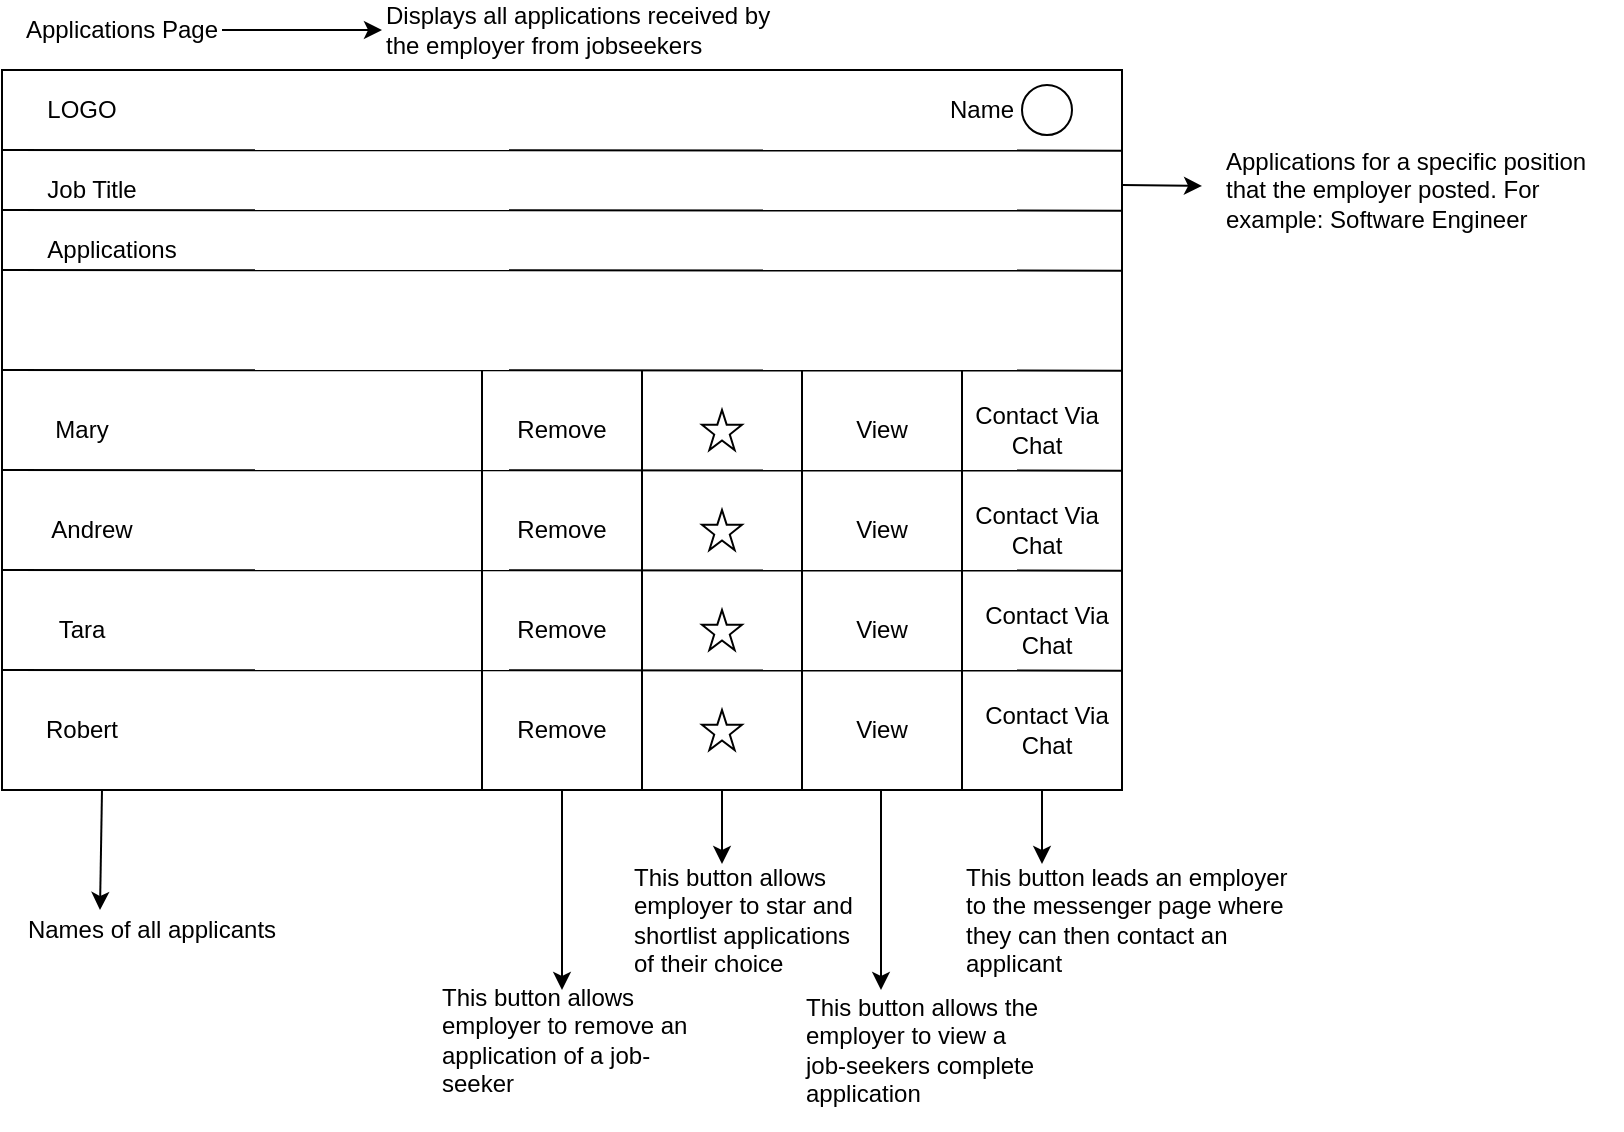 <mxfile version="13.0.2" type="device"><diagram id="rzGRC6U1I_IUOHKtEceR" name="Page-1"><mxGraphModel dx="1022" dy="420" grid="0" gridSize="10" guides="1" tooltips="1" connect="1" arrows="1" fold="1" page="1" pageScale="1" pageWidth="827" pageHeight="1169" math="0" shadow="0"><root><mxCell id="0"/><mxCell id="1" parent="0"/><mxCell id="Y1cYKkxl0F3SJUMuhe_K-1" value="" style="rounded=0;whiteSpace=wrap;html=1;" vertex="1" parent="1"><mxGeometry x="40" y="40" width="560" height="360" as="geometry"/></mxCell><mxCell id="Y1cYKkxl0F3SJUMuhe_K-2" value="" style="endArrow=none;html=1;entryX=1;entryY=0.126;entryDx=0;entryDy=0;entryPerimeter=0;" edge="1" parent="1"><mxGeometry width="50" height="50" relative="1" as="geometry"><mxPoint x="40" y="80" as="sourcePoint"/><mxPoint x="600" y="80.32" as="targetPoint"/></mxGeometry></mxCell><mxCell id="Y1cYKkxl0F3SJUMuhe_K-3" value="LOGO" style="text;html=1;strokeColor=none;fillColor=none;align=center;verticalAlign=middle;whiteSpace=wrap;rounded=0;" vertex="1" parent="1"><mxGeometry x="60" y="50" width="40" height="20" as="geometry"/></mxCell><mxCell id="Y1cYKkxl0F3SJUMuhe_K-4" value="Name" style="text;html=1;strokeColor=none;fillColor=none;align=center;verticalAlign=middle;whiteSpace=wrap;rounded=0;" vertex="1" parent="1"><mxGeometry x="510" y="50" width="40" height="20" as="geometry"/></mxCell><mxCell id="Y1cYKkxl0F3SJUMuhe_K-5" value="" style="ellipse;whiteSpace=wrap;html=1;aspect=fixed;" vertex="1" parent="1"><mxGeometry x="550" y="47.5" width="25" height="25" as="geometry"/></mxCell><mxCell id="Y1cYKkxl0F3SJUMuhe_K-6" value="" style="endArrow=none;html=1;entryX=1;entryY=0.126;entryDx=0;entryDy=0;entryPerimeter=0;" edge="1" parent="1"><mxGeometry width="50" height="50" relative="1" as="geometry"><mxPoint x="40" y="110" as="sourcePoint"/><mxPoint x="600" y="110.32" as="targetPoint"/></mxGeometry></mxCell><mxCell id="Y1cYKkxl0F3SJUMuhe_K-8" value="Job Title" style="text;html=1;strokeColor=none;fillColor=none;align=center;verticalAlign=middle;whiteSpace=wrap;rounded=0;" vertex="1" parent="1"><mxGeometry x="50" y="90" width="70" height="20" as="geometry"/></mxCell><mxCell id="Y1cYKkxl0F3SJUMuhe_K-9" value="" style="endArrow=none;html=1;entryX=1;entryY=0.126;entryDx=0;entryDy=0;entryPerimeter=0;" edge="1" parent="1"><mxGeometry width="50" height="50" relative="1" as="geometry"><mxPoint x="40" y="140" as="sourcePoint"/><mxPoint x="600" y="140.32" as="targetPoint"/></mxGeometry></mxCell><mxCell id="Y1cYKkxl0F3SJUMuhe_K-10" value="" style="endArrow=none;html=1;entryX=1;entryY=0.126;entryDx=0;entryDy=0;entryPerimeter=0;" edge="1" parent="1"><mxGeometry width="50" height="50" relative="1" as="geometry"><mxPoint x="40" y="190" as="sourcePoint"/><mxPoint x="600" y="190.32" as="targetPoint"/></mxGeometry></mxCell><mxCell id="Y1cYKkxl0F3SJUMuhe_K-11" value="" style="endArrow=none;html=1;entryX=1;entryY=0.126;entryDx=0;entryDy=0;entryPerimeter=0;" edge="1" parent="1"><mxGeometry width="50" height="50" relative="1" as="geometry"><mxPoint x="40" y="240" as="sourcePoint"/><mxPoint x="600" y="240.32" as="targetPoint"/></mxGeometry></mxCell><mxCell id="Y1cYKkxl0F3SJUMuhe_K-12" value="" style="endArrow=none;html=1;entryX=1;entryY=0.126;entryDx=0;entryDy=0;entryPerimeter=0;" edge="1" parent="1"><mxGeometry width="50" height="50" relative="1" as="geometry"><mxPoint x="40" y="290" as="sourcePoint"/><mxPoint x="600" y="290.32" as="targetPoint"/></mxGeometry></mxCell><mxCell id="Y1cYKkxl0F3SJUMuhe_K-13" value="" style="endArrow=none;html=1;entryX=1;entryY=0.126;entryDx=0;entryDy=0;entryPerimeter=0;" edge="1" parent="1"><mxGeometry width="50" height="50" relative="1" as="geometry"><mxPoint x="40" y="340" as="sourcePoint"/><mxPoint x="600" y="340.32" as="targetPoint"/></mxGeometry></mxCell><mxCell id="Y1cYKkxl0F3SJUMuhe_K-14" value="Applications" style="text;html=1;strokeColor=none;fillColor=none;align=center;verticalAlign=middle;whiteSpace=wrap;rounded=0;" vertex="1" parent="1"><mxGeometry x="60" y="120" width="70" height="20" as="geometry"/></mxCell><mxCell id="Y1cYKkxl0F3SJUMuhe_K-15" value="" style="endArrow=none;html=1;" edge="1" parent="1"><mxGeometry width="50" height="50" relative="1" as="geometry"><mxPoint x="280" y="400" as="sourcePoint"/><mxPoint x="280" y="190" as="targetPoint"/></mxGeometry></mxCell><mxCell id="Y1cYKkxl0F3SJUMuhe_K-16" value="" style="endArrow=none;html=1;" edge="1" parent="1"><mxGeometry width="50" height="50" relative="1" as="geometry"><mxPoint x="360" y="400" as="sourcePoint"/><mxPoint x="360" y="190" as="targetPoint"/></mxGeometry></mxCell><mxCell id="Y1cYKkxl0F3SJUMuhe_K-17" value="" style="endArrow=none;html=1;" edge="1" parent="1"><mxGeometry width="50" height="50" relative="1" as="geometry"><mxPoint x="440" y="400" as="sourcePoint"/><mxPoint x="440" y="190" as="targetPoint"/></mxGeometry></mxCell><mxCell id="Y1cYKkxl0F3SJUMuhe_K-18" value="" style="endArrow=none;html=1;" edge="1" parent="1"><mxGeometry width="50" height="50" relative="1" as="geometry"><mxPoint x="520" y="400" as="sourcePoint"/><mxPoint x="520" y="190" as="targetPoint"/></mxGeometry></mxCell><mxCell id="Y1cYKkxl0F3SJUMuhe_K-19" value="Mary" style="text;html=1;strokeColor=none;fillColor=none;align=center;verticalAlign=middle;whiteSpace=wrap;rounded=0;" vertex="1" parent="1"><mxGeometry x="60" y="210" width="40" height="20" as="geometry"/></mxCell><mxCell id="Y1cYKkxl0F3SJUMuhe_K-20" value="Andrew" style="text;html=1;strokeColor=none;fillColor=none;align=center;verticalAlign=middle;whiteSpace=wrap;rounded=0;" vertex="1" parent="1"><mxGeometry x="65" y="260" width="40" height="20" as="geometry"/></mxCell><mxCell id="Y1cYKkxl0F3SJUMuhe_K-21" value="Tara" style="text;html=1;strokeColor=none;fillColor=none;align=center;verticalAlign=middle;whiteSpace=wrap;rounded=0;" vertex="1" parent="1"><mxGeometry x="60" y="310" width="40" height="20" as="geometry"/></mxCell><mxCell id="Y1cYKkxl0F3SJUMuhe_K-22" value="Robert" style="text;html=1;strokeColor=none;fillColor=none;align=center;verticalAlign=middle;whiteSpace=wrap;rounded=0;" vertex="1" parent="1"><mxGeometry x="60" y="360" width="40" height="20" as="geometry"/></mxCell><mxCell id="Y1cYKkxl0F3SJUMuhe_K-30" value="Remove" style="text;html=1;strokeColor=none;fillColor=none;align=center;verticalAlign=middle;whiteSpace=wrap;rounded=0;" vertex="1" parent="1"><mxGeometry x="300" y="210" width="40" height="20" as="geometry"/></mxCell><mxCell id="Y1cYKkxl0F3SJUMuhe_K-31" value="Remove" style="text;html=1;strokeColor=none;fillColor=none;align=center;verticalAlign=middle;whiteSpace=wrap;rounded=0;" vertex="1" parent="1"><mxGeometry x="300" y="260" width="40" height="20" as="geometry"/></mxCell><mxCell id="Y1cYKkxl0F3SJUMuhe_K-32" value="Remove" style="text;html=1;strokeColor=none;fillColor=none;align=center;verticalAlign=middle;whiteSpace=wrap;rounded=0;" vertex="1" parent="1"><mxGeometry x="300" y="310" width="40" height="20" as="geometry"/></mxCell><mxCell id="Y1cYKkxl0F3SJUMuhe_K-33" value="Remove" style="text;html=1;strokeColor=none;fillColor=none;align=center;verticalAlign=middle;whiteSpace=wrap;rounded=0;" vertex="1" parent="1"><mxGeometry x="300" y="360" width="40" height="20" as="geometry"/></mxCell><mxCell id="Y1cYKkxl0F3SJUMuhe_K-35" value="View" style="text;html=1;strokeColor=none;fillColor=none;align=center;verticalAlign=middle;whiteSpace=wrap;rounded=0;" vertex="1" parent="1"><mxGeometry x="460" y="310" width="40" height="20" as="geometry"/></mxCell><mxCell id="Y1cYKkxl0F3SJUMuhe_K-36" value="View" style="text;html=1;strokeColor=none;fillColor=none;align=center;verticalAlign=middle;whiteSpace=wrap;rounded=0;" vertex="1" parent="1"><mxGeometry x="460" y="360" width="40" height="20" as="geometry"/></mxCell><mxCell id="Y1cYKkxl0F3SJUMuhe_K-37" value="View" style="text;html=1;strokeColor=none;fillColor=none;align=center;verticalAlign=middle;whiteSpace=wrap;rounded=0;" vertex="1" parent="1"><mxGeometry x="460" y="260" width="40" height="20" as="geometry"/></mxCell><mxCell id="Y1cYKkxl0F3SJUMuhe_K-38" value="View" style="text;html=1;strokeColor=none;fillColor=none;align=center;verticalAlign=middle;whiteSpace=wrap;rounded=0;" vertex="1" parent="1"><mxGeometry x="460" y="210" width="40" height="20" as="geometry"/></mxCell><mxCell id="Y1cYKkxl0F3SJUMuhe_K-41" value="Contact Via Chat" style="text;html=1;strokeColor=none;fillColor=none;align=center;verticalAlign=middle;whiteSpace=wrap;rounded=0;" vertex="1" parent="1"><mxGeometry x="520" y="210" width="75" height="20" as="geometry"/></mxCell><mxCell id="Y1cYKkxl0F3SJUMuhe_K-42" value="Contact Via Chat" style="text;html=1;strokeColor=none;fillColor=none;align=center;verticalAlign=middle;whiteSpace=wrap;rounded=0;" vertex="1" parent="1"><mxGeometry x="520" y="260" width="75" height="20" as="geometry"/></mxCell><mxCell id="Y1cYKkxl0F3SJUMuhe_K-43" value="Contact Via Chat" style="text;html=1;strokeColor=none;fillColor=none;align=center;verticalAlign=middle;whiteSpace=wrap;rounded=0;" vertex="1" parent="1"><mxGeometry x="525" y="310" width="75" height="20" as="geometry"/></mxCell><mxCell id="Y1cYKkxl0F3SJUMuhe_K-44" value="Contact Via Chat" style="text;html=1;strokeColor=none;fillColor=none;align=center;verticalAlign=middle;whiteSpace=wrap;rounded=0;" vertex="1" parent="1"><mxGeometry x="525" y="360" width="75" height="20" as="geometry"/></mxCell><mxCell id="Y1cYKkxl0F3SJUMuhe_K-45" value="" style="verticalLabelPosition=bottom;verticalAlign=top;html=1;shape=mxgraph.basic.star" vertex="1" parent="1"><mxGeometry x="390" y="210" width="20" height="20" as="geometry"/></mxCell><mxCell id="Y1cYKkxl0F3SJUMuhe_K-46" value="" style="verticalLabelPosition=bottom;verticalAlign=top;html=1;shape=mxgraph.basic.star" vertex="1" parent="1"><mxGeometry x="390" y="260" width="20" height="20" as="geometry"/></mxCell><mxCell id="Y1cYKkxl0F3SJUMuhe_K-47" value="" style="verticalLabelPosition=bottom;verticalAlign=top;html=1;shape=mxgraph.basic.star" vertex="1" parent="1"><mxGeometry x="390" y="310" width="20" height="20" as="geometry"/></mxCell><mxCell id="Y1cYKkxl0F3SJUMuhe_K-48" value="" style="verticalLabelPosition=bottom;verticalAlign=top;html=1;shape=mxgraph.basic.star" vertex="1" parent="1"><mxGeometry x="390" y="360" width="20" height="20" as="geometry"/></mxCell><mxCell id="Y1cYKkxl0F3SJUMuhe_K-55" value="" style="edgeStyle=orthogonalEdgeStyle;rounded=0;orthogonalLoop=1;jettySize=auto;html=1;" edge="1" parent="1" source="Y1cYKkxl0F3SJUMuhe_K-53" target="Y1cYKkxl0F3SJUMuhe_K-54"><mxGeometry relative="1" as="geometry"/></mxCell><mxCell id="Y1cYKkxl0F3SJUMuhe_K-53" value="Applications Page" style="text;html=1;strokeColor=none;fillColor=none;align=center;verticalAlign=middle;whiteSpace=wrap;rounded=0;" vertex="1" parent="1"><mxGeometry x="50" y="10" width="100" height="20" as="geometry"/></mxCell><mxCell id="Y1cYKkxl0F3SJUMuhe_K-54" value="Displays all applications received by the employer from jobseekers" style="text;html=1;strokeColor=none;fillColor=none;align=left;verticalAlign=middle;whiteSpace=wrap;rounded=0;" vertex="1" parent="1"><mxGeometry x="230" y="10" width="200" height="20" as="geometry"/></mxCell><mxCell id="Y1cYKkxl0F3SJUMuhe_K-56" value="" style="endArrow=classic;html=1;" edge="1" parent="1"><mxGeometry width="50" height="50" relative="1" as="geometry"><mxPoint x="600" y="97.5" as="sourcePoint"/><mxPoint x="640" y="98" as="targetPoint"/></mxGeometry></mxCell><mxCell id="Y1cYKkxl0F3SJUMuhe_K-57" value="&lt;font style=&quot;font-size: 12px&quot;&gt;Applications for a specific position that the employer posted. For example: Software Engineer&lt;/font&gt;" style="text;html=1;strokeColor=none;fillColor=none;align=left;verticalAlign=middle;whiteSpace=wrap;rounded=0;" vertex="1" parent="1"><mxGeometry x="650" y="80" width="200" height="40" as="geometry"/></mxCell><mxCell id="Y1cYKkxl0F3SJUMuhe_K-58" value="Names of all applicants" style="text;html=1;strokeColor=none;fillColor=none;align=center;verticalAlign=middle;whiteSpace=wrap;rounded=0;" vertex="1" parent="1"><mxGeometry x="50" y="470" width="130" as="geometry"/></mxCell><mxCell id="Y1cYKkxl0F3SJUMuhe_K-59" value="This button allows employer to remove an application of a job-seeker" style="text;html=1;strokeColor=none;fillColor=none;align=left;verticalAlign=middle;whiteSpace=wrap;rounded=0;" vertex="1" parent="1"><mxGeometry x="257.5" y="500" width="125" height="50" as="geometry"/></mxCell><mxCell id="Y1cYKkxl0F3SJUMuhe_K-60" value="This button allows employer to star and shortlist applications of their choice" style="text;html=1;strokeColor=none;fillColor=none;align=left;verticalAlign=middle;whiteSpace=wrap;rounded=0;" vertex="1" parent="1"><mxGeometry x="354" y="440" width="120" height="50" as="geometry"/></mxCell><mxCell id="Y1cYKkxl0F3SJUMuhe_K-61" value="This button allows the employer to view a job-seekers complete application" style="text;html=1;strokeColor=none;fillColor=none;align=left;verticalAlign=middle;whiteSpace=wrap;rounded=0;" vertex="1" parent="1"><mxGeometry x="440" y="490" width="120" height="80" as="geometry"/></mxCell><mxCell id="Y1cYKkxl0F3SJUMuhe_K-62" value="This button leads an employer to the messenger page where they can then contact an applicant" style="text;html=1;strokeColor=none;fillColor=none;align=left;verticalAlign=middle;whiteSpace=wrap;rounded=0;" vertex="1" parent="1"><mxGeometry x="520" y="445" width="170" height="40" as="geometry"/></mxCell><mxCell id="Y1cYKkxl0F3SJUMuhe_K-63" value="" style="endArrow=classic;html=1;entryX=0.5;entryY=0;entryDx=0;entryDy=0;" edge="1" parent="1" target="Y1cYKkxl0F3SJUMuhe_K-59"><mxGeometry width="50" height="50" relative="1" as="geometry"><mxPoint x="320" y="400" as="sourcePoint"/><mxPoint x="370" y="350" as="targetPoint"/></mxGeometry></mxCell><mxCell id="Y1cYKkxl0F3SJUMuhe_K-64" value="" style="endArrow=classic;html=1;entryX=0.5;entryY=0;entryDx=0;entryDy=0;" edge="1" parent="1"><mxGeometry width="50" height="50" relative="1" as="geometry"><mxPoint x="479.5" y="400" as="sourcePoint"/><mxPoint x="479.5" y="500" as="targetPoint"/></mxGeometry></mxCell><mxCell id="Y1cYKkxl0F3SJUMuhe_K-66" value="" style="endArrow=classic;html=1;" edge="1" parent="1"><mxGeometry width="50" height="50" relative="1" as="geometry"><mxPoint x="400" y="400" as="sourcePoint"/><mxPoint x="400" y="437" as="targetPoint"/></mxGeometry></mxCell><mxCell id="Y1cYKkxl0F3SJUMuhe_K-67" value="" style="endArrow=classic;html=1;" edge="1" parent="1"><mxGeometry width="50" height="50" relative="1" as="geometry"><mxPoint x="560" y="400" as="sourcePoint"/><mxPoint x="560" y="437" as="targetPoint"/></mxGeometry></mxCell><mxCell id="Y1cYKkxl0F3SJUMuhe_K-68" value="" style="endArrow=classic;html=1;" edge="1" parent="1"><mxGeometry width="50" height="50" relative="1" as="geometry"><mxPoint x="90" y="400" as="sourcePoint"/><mxPoint x="89" y="460" as="targetPoint"/></mxGeometry></mxCell></root></mxGraphModel></diagram></mxfile>